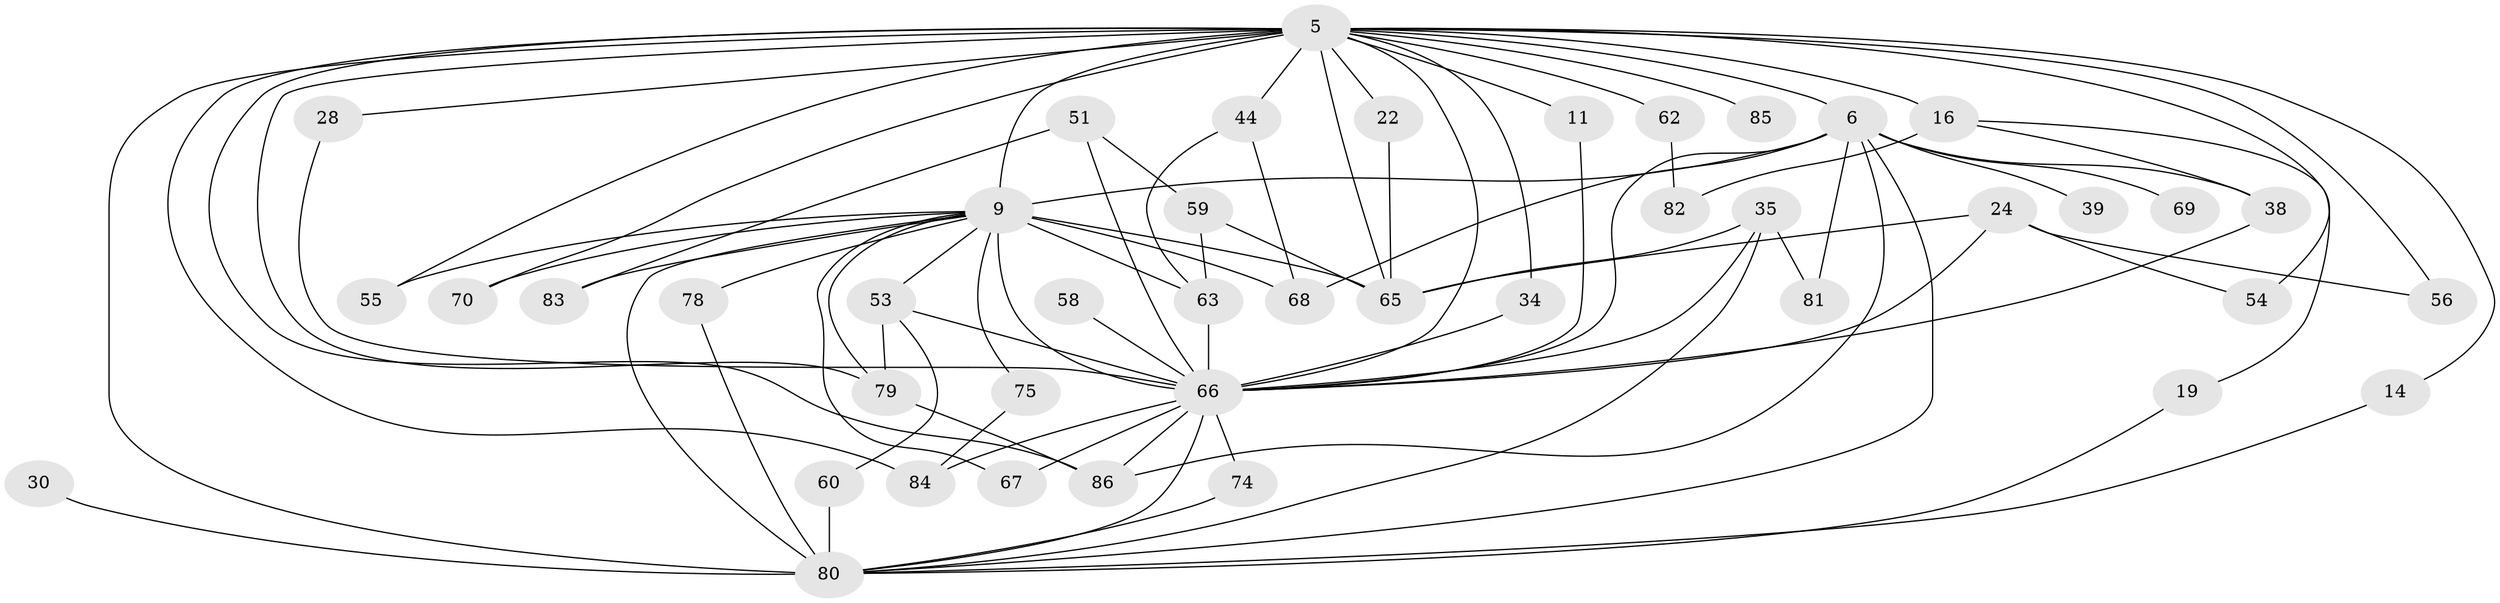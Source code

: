 // original degree distribution, {22: 0.011627906976744186, 28: 0.011627906976744186, 14: 0.03488372093023256, 23: 0.011627906976744186, 15: 0.011627906976744186, 21: 0.011627906976744186, 18: 0.011627906976744186, 13: 0.011627906976744186, 2: 0.47674418604651164, 3: 0.22093023255813954, 4: 0.09302325581395349, 5: 0.08139534883720931, 6: 0.011627906976744186}
// Generated by graph-tools (version 1.1) at 2025/46/03/09/25 04:46:13]
// undirected, 43 vertices, 85 edges
graph export_dot {
graph [start="1"]
  node [color=gray90,style=filled];
  5 [super="+1"];
  6 [super="+4"];
  9 [super="+7"];
  11;
  14;
  16;
  19;
  22;
  24;
  28;
  30;
  34 [super="+25+29"];
  35 [super="+26"];
  38 [super="+36"];
  39;
  44 [super="+43"];
  51;
  53 [super="+23+32+31"];
  54;
  55;
  56;
  58;
  59;
  60;
  62;
  63 [super="+61+37"];
  65 [super="+49+47+41+21"];
  66 [super="+40+42+8"];
  67;
  68 [super="+45"];
  69;
  70;
  74 [super="+48"];
  75;
  78 [super="+73"];
  79 [super="+71+52"];
  80 [super="+13+77+10"];
  81 [super="+57"];
  82;
  83;
  84 [super="+50"];
  85;
  86 [super="+18+76"];
  5 -- 6 [weight=4];
  5 -- 9 [weight=4];
  5 -- 16 [weight=2];
  5 -- 28;
  5 -- 55;
  5 -- 56;
  5 -- 62 [weight=2];
  5 -- 84 [weight=2];
  5 -- 85 [weight=2];
  5 -- 11;
  5 -- 70;
  5 -- 14;
  5 -- 22;
  5 -- 44 [weight=2];
  5 -- 54;
  5 -- 34;
  5 -- 65;
  5 -- 86;
  5 -- 79 [weight=3];
  5 -- 80 [weight=6];
  5 -- 66 [weight=5];
  6 -- 9 [weight=4];
  6 -- 39 [weight=2];
  6 -- 69 [weight=2];
  6 -- 86 [weight=2];
  6 -- 68;
  6 -- 81;
  6 -- 38;
  6 -- 80 [weight=5];
  6 -- 66 [weight=5];
  9 -- 55;
  9 -- 75;
  9 -- 67;
  9 -- 70;
  9 -- 78 [weight=2];
  9 -- 79 [weight=2];
  9 -- 83;
  9 -- 63 [weight=2];
  9 -- 53 [weight=3];
  9 -- 68;
  9 -- 65 [weight=4];
  9 -- 80 [weight=6];
  9 -- 66 [weight=4];
  11 -- 66;
  14 -- 80;
  16 -- 19;
  16 -- 82;
  16 -- 38;
  19 -- 80;
  22 -- 65;
  24 -- 54;
  24 -- 56;
  24 -- 65;
  24 -- 66 [weight=2];
  28 -- 66;
  30 -- 80 [weight=2];
  34 -- 66 [weight=3];
  35 -- 80 [weight=2];
  35 -- 65;
  35 -- 81 [weight=2];
  35 -- 66 [weight=2];
  38 -- 66;
  44 -- 68;
  44 -- 63;
  51 -- 59;
  51 -- 83;
  51 -- 66 [weight=2];
  53 -- 60;
  53 -- 79;
  53 -- 66 [weight=2];
  58 -- 66 [weight=2];
  59 -- 65;
  59 -- 63;
  60 -- 80;
  62 -- 82;
  63 -- 66 [weight=2];
  66 -- 80 [weight=5];
  66 -- 67;
  66 -- 74 [weight=2];
  66 -- 84;
  66 -- 86 [weight=2];
  74 -- 80;
  75 -- 84;
  78 -- 80;
  79 -- 86;
}
